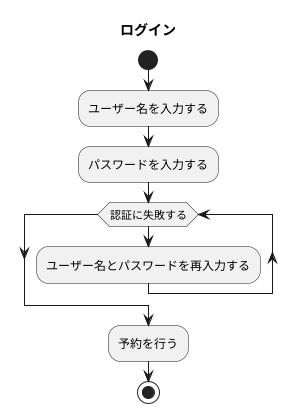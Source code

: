 @startuml 宿泊予約システム
title ログイン
start
:ユーザー名を入力する;
:パスワードを入力する;
while (認証に失敗する)
:ユーザー名とパスワードを再入力する;
endwhile
:予約を行う;
stop
@enduml